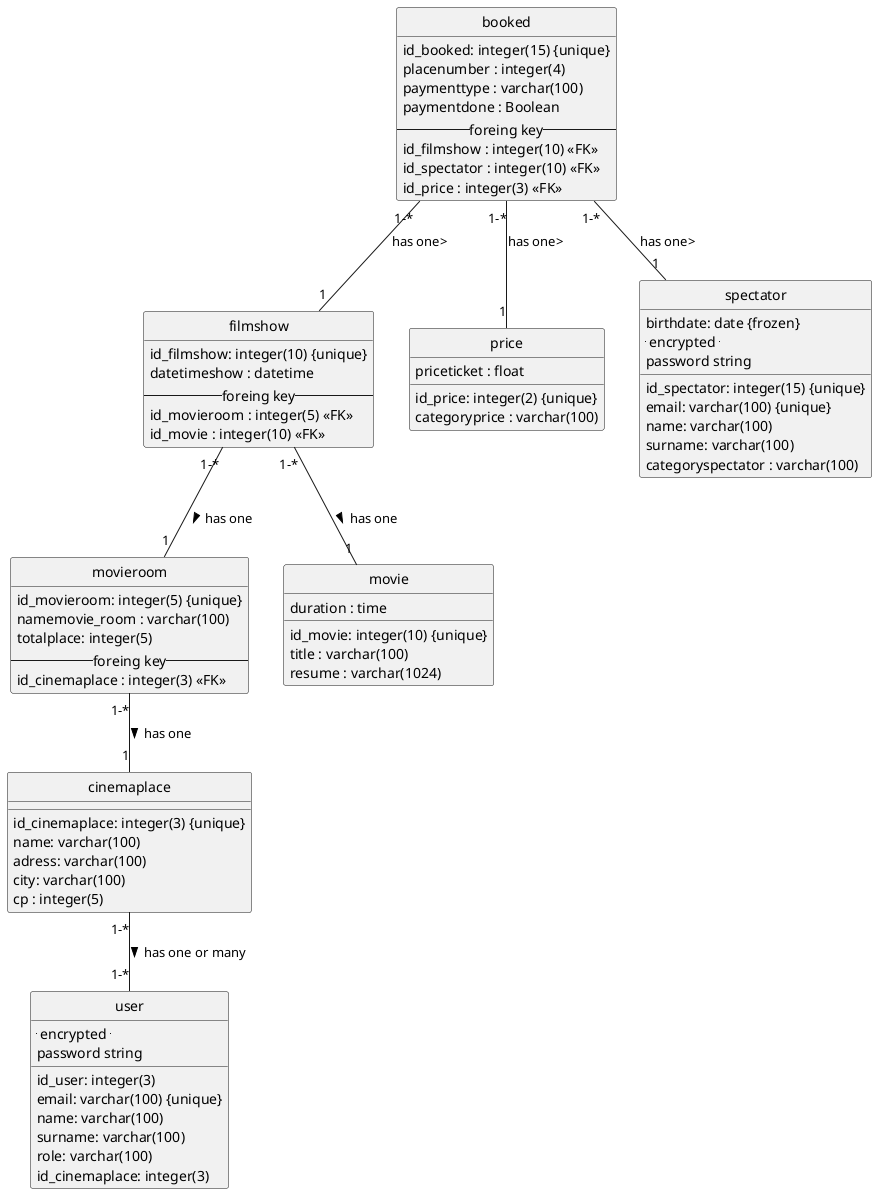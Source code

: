 @startuml
hide circle

class cinemaplace {
id_cinemaplace: integer(3) {unique}
name: varchar(100)
adress: varchar(100)
city: varchar(100)
cp : integer(5)



}

class movieroom {
id_movieroom: integer(5) {unique}
namemovie_room : varchar(100)
totalplace: integer(5)
-- foreing key --
id_cinemaplace : integer(3) <<FK>>
}


class filmshow {
id_filmshow: integer(10) {unique}
datetimeshow : datetime
-- foreing key --
id_movieroom : integer(5) <<FK>>
id_movie : integer(10) <<FK>>
}

class booked {
id_booked: integer(15) {unique}
placenumber : integer(4)
paymenttype : varchar(100)
paymentdone : Boolean
-- foreing key --
id_filmshow : integer(10) <<FK>>
id_spectator : integer(10) <<FK>>
id_price : integer(3) <<FK>>
}

class movie {
id_movie: integer(10) {unique}
title : varchar(100)
resume : varchar(1024) 
duration : time
}

class price {
id_price: integer(2) {unique}
priceticket : float
categoryprice : varchar(100)
}

class spectator {
id_spectator: integer(15) {unique}
email: varchar(100) {unique}
name: varchar(100)
surname: varchar(100)
birthdate: date {frozen}
categoryspectator : varchar(100)
 -- encrypted --
password string
}


class user {
id_user: integer(3)
email: varchar(100) {unique}
name: varchar(100)
surname: varchar(100)
role: varchar(100)
id_cinemaplace: integer(3)
 -- encrypted --
password string
}


booked "1-*"--"1"  spectator : has one>
booked "1-*"--"1"  price : has one>
booked "1-*"--"1"  filmshow : has one>

cinemaplace "1-*"--"1-*" user : has one or many >

filmshow "1-*"--"1" movieroom : has one >
filmshow "1-*"--"1" movie : has one >

movieroom "1-*"--"1" cinemaplace : has one >

@enduml
